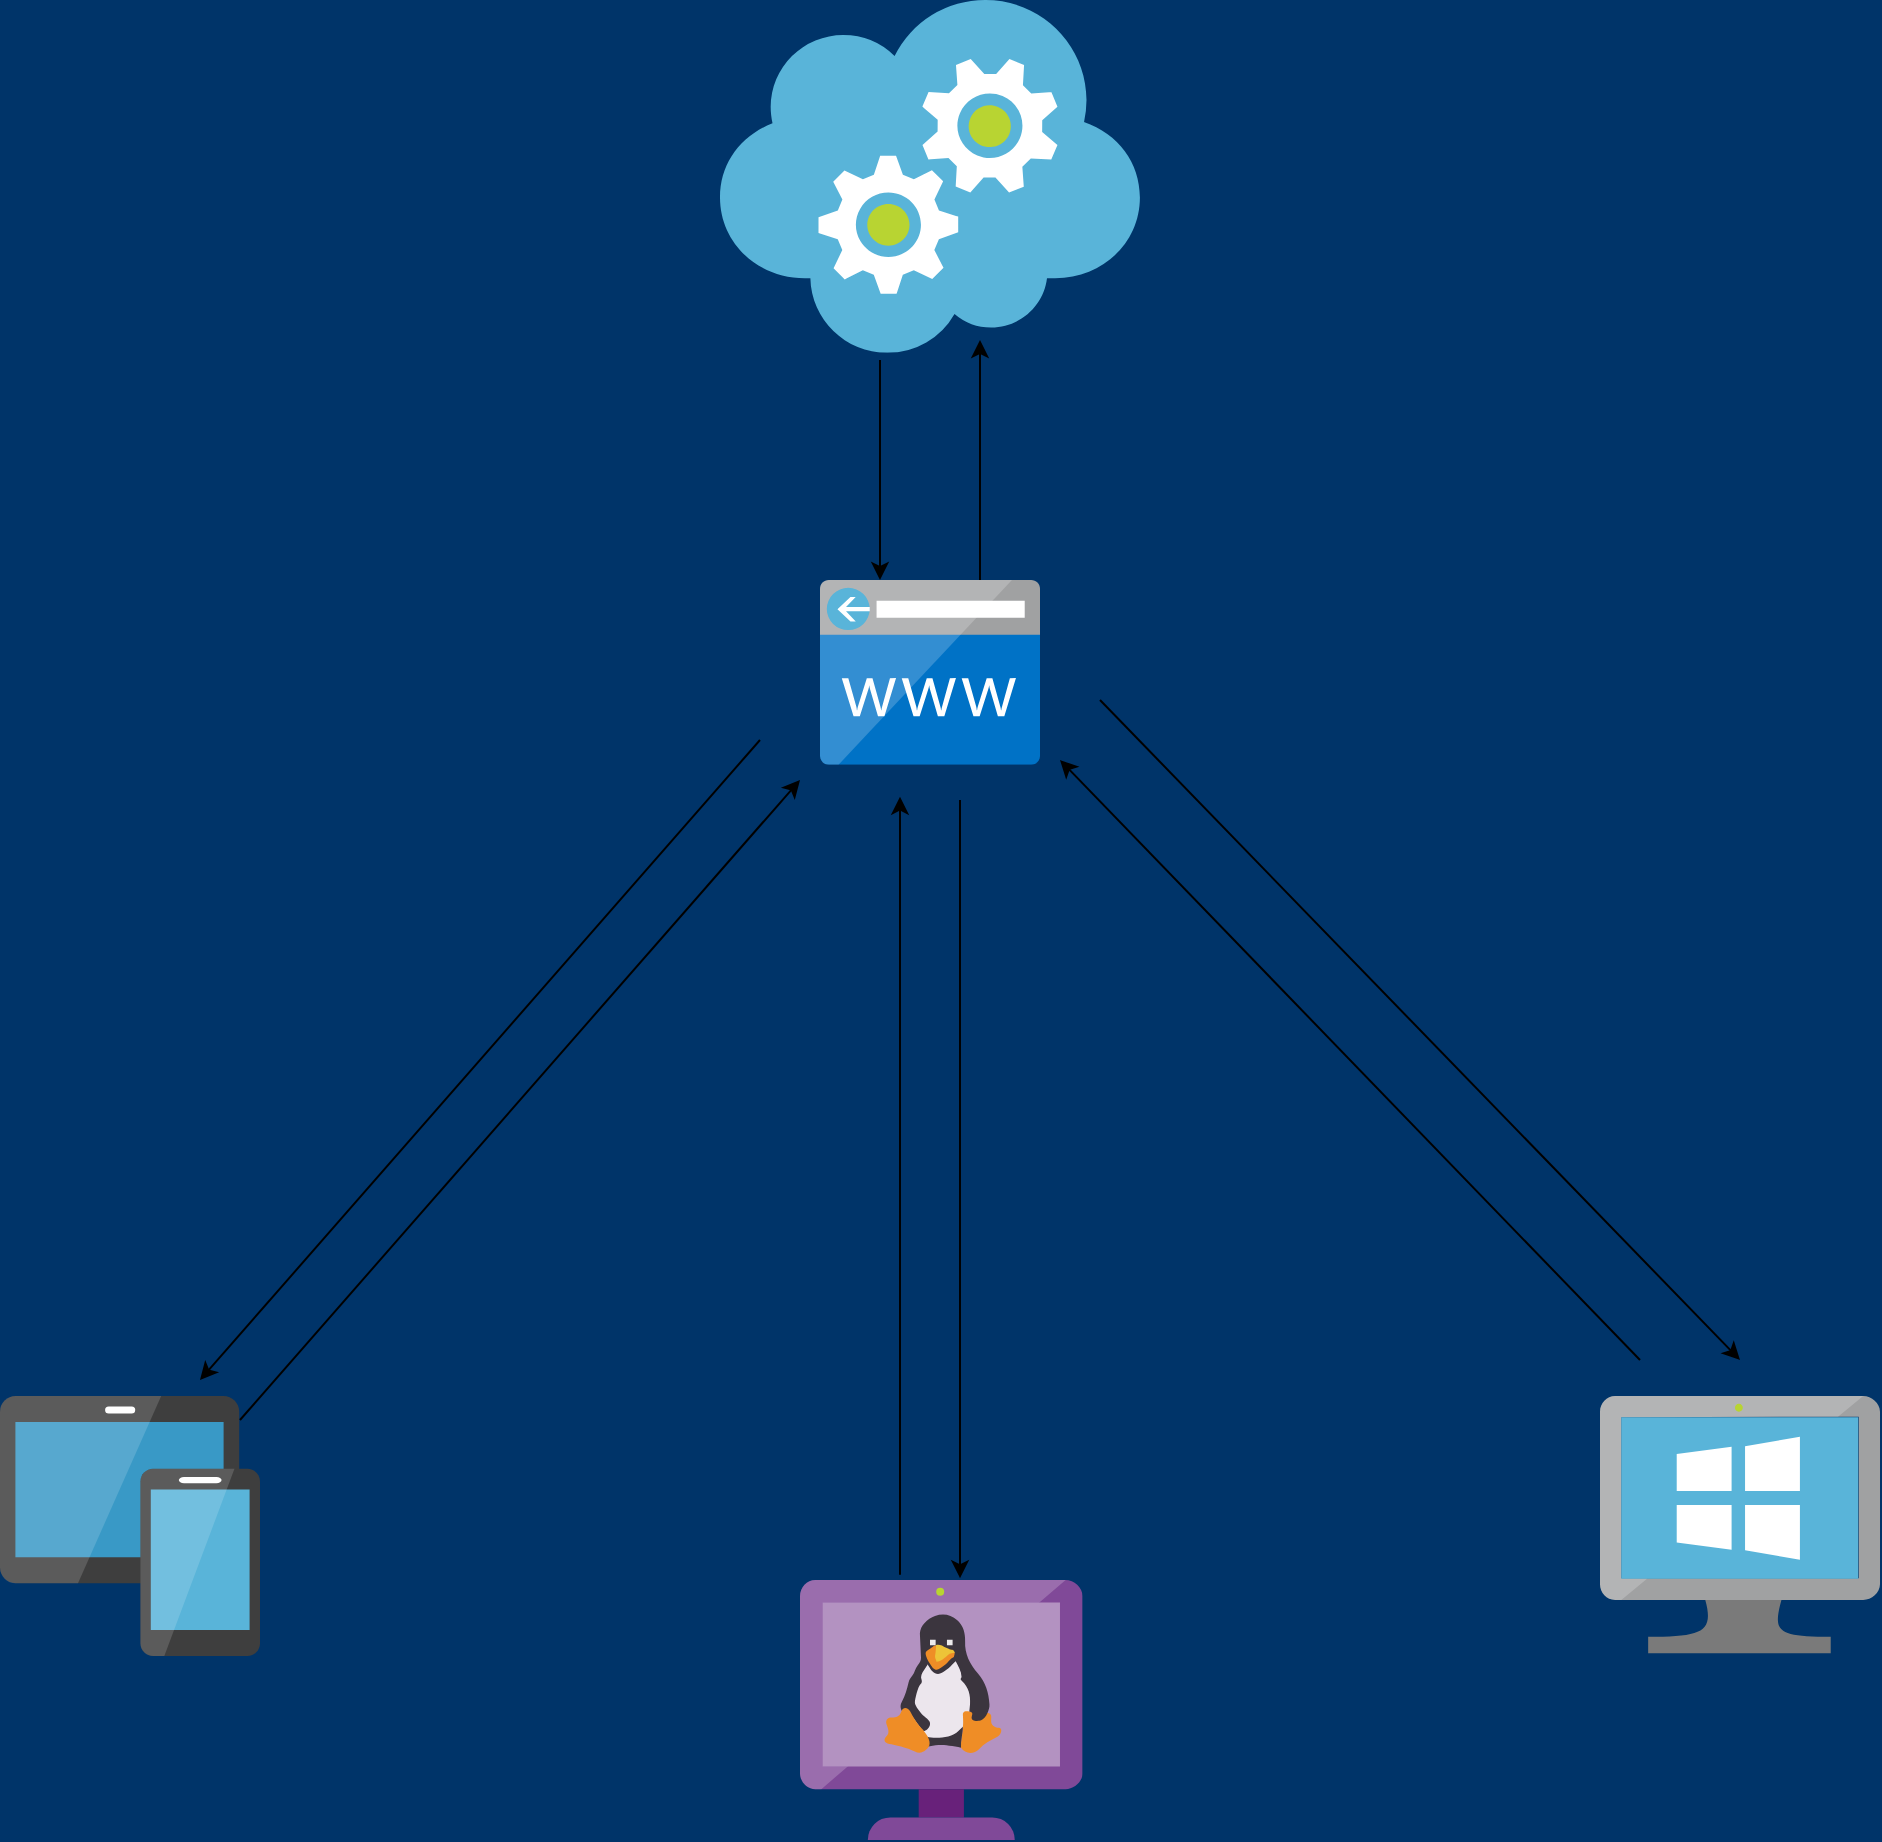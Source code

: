 <mxfile version="20.3.0" type="device"><diagram id="6a731a19-8d31-9384-78a2-239565b7b9f0" name="Page-1"><mxGraphModel dx="2216" dy="1090" grid="1" gridSize="10" guides="1" tooltips="1" connect="1" arrows="1" fold="1" page="1" pageScale="1" pageWidth="1169" pageHeight="827" background="#003469" math="0" shadow="0"><root><mxCell id="0"/><mxCell id="1" parent="0"/><mxCell id="b3Vat48QFWOOE6519_Td-2086" value="" style="sketch=0;aspect=fixed;html=1;points=[];align=center;image;fontSize=12;image=img/lib/mscae/VirtualMachineWindows.svg;" vertex="1" parent="1"><mxGeometry x="970" y="698" width="140" height="128.8" as="geometry"/></mxCell><mxCell id="b3Vat48QFWOOE6519_Td-2087" value="" style="sketch=0;aspect=fixed;html=1;points=[];align=center;image;fontSize=12;image=img/lib/mscae/VM_Linux_Non_Azure.svg;" vertex="1" parent="1"><mxGeometry x="570" y="790" width="141.3" height="130" as="geometry"/></mxCell><mxCell id="b3Vat48QFWOOE6519_Td-2088" value="" style="sketch=0;aspect=fixed;html=1;points=[];align=center;image;fontSize=12;image=img/lib/mscae/Devices_Groups.svg;" vertex="1" parent="1"><mxGeometry x="170" y="698" width="130" height="130" as="geometry"/></mxCell><mxCell id="b3Vat48QFWOOE6519_Td-2085" value="" style="sketch=0;aspect=fixed;html=1;points=[];align=center;image;fontSize=12;image=img/lib/mscae/Cloud_Services_Classic.svg;" vertex="1" parent="1"><mxGeometry x="530" width="210" height="176.4" as="geometry"/></mxCell><mxCell id="b3Vat48QFWOOE6519_Td-2107" value="" style="sketch=0;aspect=fixed;html=1;points=[];align=center;image;fontSize=12;image=img/lib/mscae/CustomDomain.svg;" vertex="1" parent="1"><mxGeometry x="580" y="290" width="110" height="92.4" as="geometry"/></mxCell><mxCell id="b3Vat48QFWOOE6519_Td-2108" value="" style="endArrow=classic;html=1;rounded=0;" edge="1" parent="1"><mxGeometry width="50" height="50" relative="1" as="geometry"><mxPoint x="660" y="290" as="sourcePoint"/><mxPoint x="660" y="170" as="targetPoint"/></mxGeometry></mxCell><mxCell id="b3Vat48QFWOOE6519_Td-2109" value="" style="endArrow=classic;html=1;rounded=0;" edge="1" parent="1"><mxGeometry width="50" height="50" relative="1" as="geometry"><mxPoint x="610" y="180" as="sourcePoint"/><mxPoint x="610" y="290" as="targetPoint"/></mxGeometry></mxCell><mxCell id="b3Vat48QFWOOE6519_Td-2112" value="" style="endArrow=classic;html=1;rounded=0;" edge="1" parent="1"><mxGeometry width="50" height="50" relative="1" as="geometry"><mxPoint x="290" y="710" as="sourcePoint"/><mxPoint x="570" y="390" as="targetPoint"/></mxGeometry></mxCell><mxCell id="b3Vat48QFWOOE6519_Td-2113" value="" style="endArrow=classic;html=1;rounded=0;" edge="1" parent="1"><mxGeometry width="50" height="50" relative="1" as="geometry"><mxPoint x="550" y="370" as="sourcePoint"/><mxPoint x="270" y="690" as="targetPoint"/></mxGeometry></mxCell><mxCell id="b3Vat48QFWOOE6519_Td-2114" value="" style="endArrow=classic;html=1;rounded=0;" edge="1" parent="1"><mxGeometry width="50" height="50" relative="1" as="geometry"><mxPoint x="620" y="787.4" as="sourcePoint"/><mxPoint x="620" y="398.333" as="targetPoint"/></mxGeometry></mxCell><mxCell id="b3Vat48QFWOOE6519_Td-2115" value="" style="endArrow=classic;html=1;rounded=0;" edge="1" parent="1"><mxGeometry width="50" height="50" relative="1" as="geometry"><mxPoint x="650" y="400.003" as="sourcePoint"/><mxPoint x="650" y="789.07" as="targetPoint"/></mxGeometry></mxCell><mxCell id="b3Vat48QFWOOE6519_Td-2116" value="" style="endArrow=classic;html=1;rounded=0;" edge="1" parent="1"><mxGeometry width="50" height="50" relative="1" as="geometry"><mxPoint x="990" y="680" as="sourcePoint"/><mxPoint x="700" y="380" as="targetPoint"/></mxGeometry></mxCell><mxCell id="b3Vat48QFWOOE6519_Td-2117" value="" style="endArrow=classic;html=1;rounded=0;" edge="1" parent="1"><mxGeometry width="50" height="50" relative="1" as="geometry"><mxPoint x="720" y="350" as="sourcePoint"/><mxPoint x="1040" y="680" as="targetPoint"/></mxGeometry></mxCell></root></mxGraphModel></diagram></mxfile>